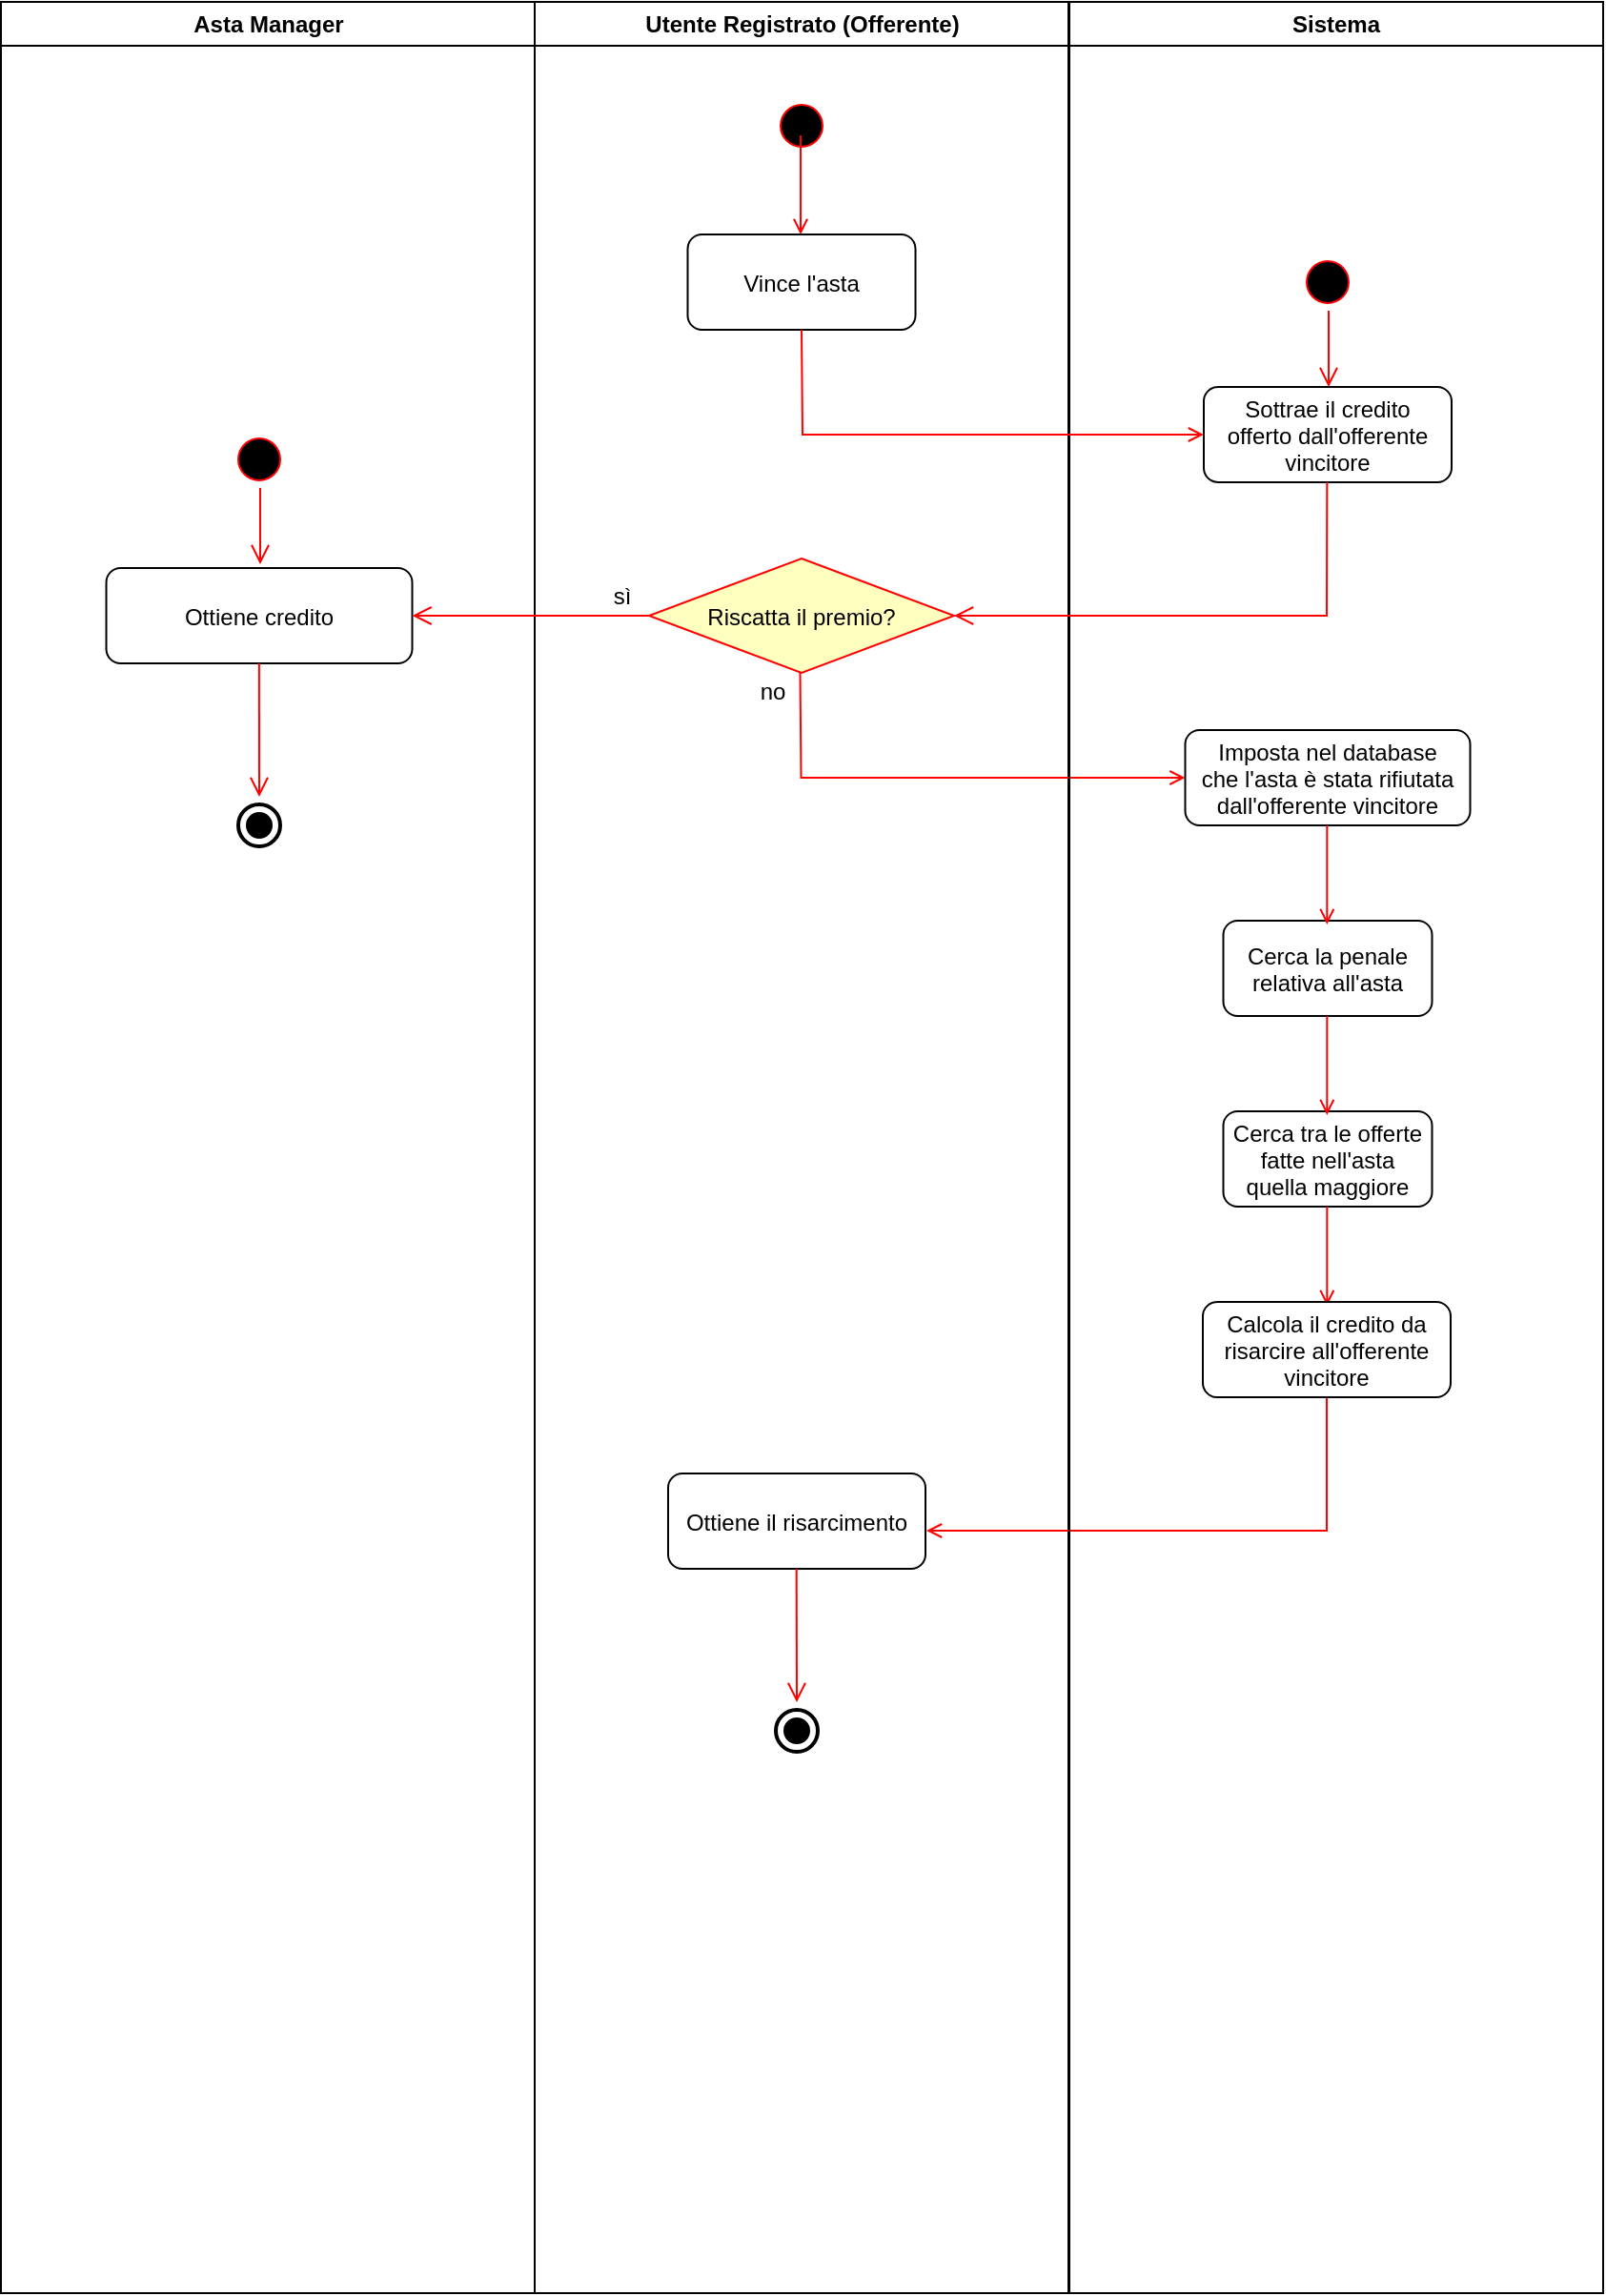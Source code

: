 <mxfile version="12.8.5" type="device"><diagram name="Page-1" id="e7e014a7-5840-1c2e-5031-d8a46d1fe8dd"><mxGraphModel dx="1768" dy="322" grid="1" gridSize="10" guides="1" tooltips="1" connect="1" arrows="1" fold="1" page="1" pageScale="1" pageWidth="1169" pageHeight="826" background="#ffffff" math="0" shadow="0"><root><mxCell id="0"/><mxCell id="1" parent="0"/><mxCell id="2" value="Utente Registrato (Offerente)" style="swimlane;whiteSpace=wrap;startSize=23;fillColor=#FFFFFF;" parent="1" vertex="1"><mxGeometry x="164.5" y="128" width="280" height="1202" as="geometry"/></mxCell><mxCell id="5" value="" style="ellipse;shape=startState;fillColor=#000000;strokeColor=#ff0000;" parent="2" vertex="1"><mxGeometry x="125" y="50" width="30" height="30" as="geometry"/></mxCell><mxCell id="eNjKnxnhM7I3QnOs5YvO-48" value="" style="endArrow=open;strokeColor=#FF0000;endFill=1;rounded=0" edge="1" parent="2"><mxGeometry relative="1" as="geometry"><mxPoint x="139.5" y="70" as="sourcePoint"/><mxPoint x="139.5" y="122" as="targetPoint"/></mxGeometry></mxCell><mxCell id="eNjKnxnhM7I3QnOs5YvO-47" value="Vince l'asta" style="gradientColor=none;rounded=1;" vertex="1" parent="2"><mxGeometry x="80.25" y="122" width="119.5" height="50" as="geometry"/></mxCell><mxCell id="eNjKnxnhM7I3QnOs5YvO-108" value="Ottiene il risarcimento" style="rounded=1;" vertex="1" parent="2"><mxGeometry x="70" y="772" width="135" height="50" as="geometry"/></mxCell><mxCell id="eNjKnxnhM7I3QnOs5YvO-105" value="" style="ellipse;shape=startState;fillColor=#FFFFFF;strokeColor=#000000;strokeWidth=2;" vertex="1" parent="2"><mxGeometry x="122.5" y="892" width="30" height="30" as="geometry"/></mxCell><mxCell id="eNjKnxnhM7I3QnOs5YvO-107" value="" style="ellipse;shape=startState;fillColor=#000000;strokeColor=#000000;strokeWidth=2;" vertex="1" parent="2"><mxGeometry x="127.5" y="897" width="20" height="20" as="geometry"/></mxCell><mxCell id="eNjKnxnhM7I3QnOs5YvO-71" value="Riscatta il premio?" style="rhombus;fillColor=#ffffc0;strokeColor=#ff0000;" vertex="1" parent="2"><mxGeometry x="60" y="292" width="160" height="60" as="geometry"/></mxCell><mxCell id="eNjKnxnhM7I3QnOs5YvO-126" value="sì" style="text;html=1;align=center;verticalAlign=middle;resizable=0;points=[];autosize=1;" vertex="1" parent="2"><mxGeometry x="35.5" y="302" width="20" height="20" as="geometry"/></mxCell><mxCell id="eNjKnxnhM7I3QnOs5YvO-133" value="" style="endArrow=open;strokeColor=#FF0000;endFill=1;rounded=0;exitX=0.5;exitY=1;exitDx=0;exitDy=0;entryX=0;entryY=0.5;entryDx=0;entryDy=0;" edge="1" parent="2" target="eNjKnxnhM7I3QnOs5YvO-135"><mxGeometry relative="1" as="geometry"><mxPoint x="139.25" y="352" as="sourcePoint"/><mxPoint x="335.5" y="407" as="targetPoint"/><Array as="points"><mxPoint x="139.75" y="407"/></Array></mxGeometry></mxCell><mxCell id="eNjKnxnhM7I3QnOs5YvO-134" value="no" style="text;html=1;align=center;verticalAlign=middle;resizable=0;points=[];autosize=1;" vertex="1" parent="2"><mxGeometry x="109.5" y="352" width="30" height="20" as="geometry"/></mxCell><mxCell id="eNjKnxnhM7I3QnOs5YvO-144" value="" style="endArrow=open;strokeColor=#FF0000;endFill=1;rounded=0;exitX=0.5;exitY=1;exitDx=0;exitDy=0;" edge="1" parent="2" source="eNjKnxnhM7I3QnOs5YvO-143"><mxGeometry relative="1" as="geometry"><mxPoint x="185.5" y="757" as="sourcePoint"/><mxPoint x="205.5" y="802" as="targetPoint"/><Array as="points"><mxPoint x="415.5" y="802"/></Array></mxGeometry></mxCell><mxCell id="eNjKnxnhM7I3QnOs5YvO-146" value="" style="edgeStyle=elbowEdgeStyle;elbow=horizontal;align=left;verticalAlign=top;endArrow=open;endSize=8;strokeColor=#FF0000;endFill=1;rounded=0" edge="1" parent="2"><mxGeometry x="-1" relative="1" as="geometry"><mxPoint x="137.33" y="892" as="targetPoint"/><mxPoint x="137.33" y="822" as="sourcePoint"/></mxGeometry></mxCell><mxCell id="3" value="Sistema" style="swimlane;whiteSpace=wrap;startSize=23;" parent="1" vertex="1"><mxGeometry x="445" y="128" width="280" height="1202" as="geometry"/></mxCell><mxCell id="eNjKnxnhM7I3QnOs5YvO-60" value="Sottrae il credito&#10;offerto dall'offerente&#10;vincitore" style="rounded=1;" vertex="1" parent="3"><mxGeometry x="70.5" y="202" width="130" height="50" as="geometry"/></mxCell><mxCell id="eNjKnxnhM7I3QnOs5YvO-121" value="" style="edgeStyle=elbowEdgeStyle;elbow=horizontal;verticalAlign=bottom;endArrow=open;endSize=8;strokeColor=#FF0000;endFill=1;rounded=0" edge="1" source="eNjKnxnhM7I3QnOs5YvO-122" parent="3"><mxGeometry x="-229" y="-144" as="geometry"><mxPoint x="136" y="202" as="targetPoint"/></mxGeometry></mxCell><mxCell id="eNjKnxnhM7I3QnOs5YvO-122" value="" style="ellipse;shape=startState;fillColor=#000000;strokeColor=#ff0000;" vertex="1" parent="3"><mxGeometry x="120.5" y="132" width="30" height="30" as="geometry"/></mxCell><mxCell id="eNjKnxnhM7I3QnOs5YvO-124" value="" style="edgeStyle=elbowEdgeStyle;elbow=horizontal;verticalAlign=bottom;endArrow=open;endSize=8;strokeColor=#FF0000;endFill=1;rounded=0;entryX=1;entryY=0.5;entryDx=0;entryDy=0;" edge="1" parent="3" target="eNjKnxnhM7I3QnOs5YvO-71"><mxGeometry x="-229.34" y="-54" as="geometry"><mxPoint x="135.66" y="292" as="targetPoint"/><mxPoint x="135.16" y="252" as="sourcePoint"/><Array as="points"><mxPoint x="135" y="322"/></Array></mxGeometry></mxCell><mxCell id="eNjKnxnhM7I3QnOs5YvO-135" value="Imposta nel database&#10;che l'asta è stata rifiutata&#10;dall'offerente vincitore" style="rounded=1;" vertex="1" parent="3"><mxGeometry x="60.75" y="382" width="149.5" height="50" as="geometry"/></mxCell><mxCell id="eNjKnxnhM7I3QnOs5YvO-136" value="Cerca la penale &#10;relativa all'asta" style="rounded=1;" vertex="1" parent="3"><mxGeometry x="80.75" y="482" width="109.5" height="50" as="geometry"/></mxCell><mxCell id="eNjKnxnhM7I3QnOs5YvO-137" value="" style="endArrow=open;strokeColor=#FF0000;endFill=1;rounded=0" edge="1" parent="3"><mxGeometry relative="1" as="geometry"><mxPoint x="135.16" y="432" as="sourcePoint"/><mxPoint x="135.16" y="484" as="targetPoint"/></mxGeometry></mxCell><mxCell id="eNjKnxnhM7I3QnOs5YvO-138" value="Cerca tra le offerte&#10;fatte nell'asta &#10;quella maggiore" style="rounded=1;" vertex="1" parent="3"><mxGeometry x="80.75" y="582" width="109.5" height="50" as="geometry"/></mxCell><mxCell id="eNjKnxnhM7I3QnOs5YvO-139" value="" style="endArrow=open;strokeColor=#FF0000;endFill=1;rounded=0" edge="1" parent="3"><mxGeometry relative="1" as="geometry"><mxPoint x="135.16" y="532.0" as="sourcePoint"/><mxPoint x="135.16" y="584" as="targetPoint"/></mxGeometry></mxCell><mxCell id="eNjKnxnhM7I3QnOs5YvO-142" value="" style="endArrow=open;strokeColor=#FF0000;endFill=1;rounded=0" edge="1" parent="3"><mxGeometry relative="1" as="geometry"><mxPoint x="135.16" y="632.0" as="sourcePoint"/><mxPoint x="135.16" y="684" as="targetPoint"/></mxGeometry></mxCell><mxCell id="eNjKnxnhM7I3QnOs5YvO-143" value="Calcola il credito da&#10;risarcire all'offerente&#10;vincitore" style="rounded=1;" vertex="1" parent="3"><mxGeometry x="70" y="682" width="130" height="50" as="geometry"/></mxCell><mxCell id="eNjKnxnhM7I3QnOs5YvO-111" value="Asta Manager" style="swimlane;whiteSpace=wrap" vertex="1" parent="1"><mxGeometry x="-115.5" y="128" width="280" height="1202" as="geometry"/></mxCell><mxCell id="eNjKnxnhM7I3QnOs5YvO-132" value="" style="ellipse;shape=startState;fillColor=#FFFFFF;strokeColor=#000000;strokeWidth=2;" vertex="1" parent="eNjKnxnhM7I3QnOs5YvO-111"><mxGeometry x="120.5" y="417" width="30" height="30" as="geometry"/></mxCell><mxCell id="eNjKnxnhM7I3QnOs5YvO-112" value="Ottiene credito" style="rounded=1;" vertex="1" parent="eNjKnxnhM7I3QnOs5YvO-111"><mxGeometry x="55.25" y="297" width="160.5" height="50" as="geometry"/></mxCell><mxCell id="eNjKnxnhM7I3QnOs5YvO-114" value="" style="edgeStyle=elbowEdgeStyle;elbow=horizontal;align=left;verticalAlign=top;endArrow=open;endSize=8;strokeColor=#FF0000;endFill=1;rounded=0" edge="1" parent="eNjKnxnhM7I3QnOs5YvO-111"><mxGeometry x="-1" relative="1" as="geometry"><mxPoint x="135.43" y="417" as="targetPoint"/><mxPoint x="135.43" y="347" as="sourcePoint"/></mxGeometry></mxCell><mxCell id="eNjKnxnhM7I3QnOs5YvO-116" value="" style="ellipse;shape=startState;fillColor=#000000;strokeColor=#ff0000;" vertex="1" parent="eNjKnxnhM7I3QnOs5YvO-111"><mxGeometry x="120.5" y="225" width="30" height="30" as="geometry"/></mxCell><mxCell id="eNjKnxnhM7I3QnOs5YvO-117" value="" style="edgeStyle=elbowEdgeStyle;elbow=horizontal;verticalAlign=bottom;endArrow=open;endSize=8;strokeColor=#FF0000;endFill=1;rounded=0" edge="1" parent="eNjKnxnhM7I3QnOs5YvO-111" source="eNjKnxnhM7I3QnOs5YvO-116"><mxGeometry x="-344.5" y="77" as="geometry"><mxPoint x="136" y="295" as="targetPoint"/></mxGeometry></mxCell><mxCell id="eNjKnxnhM7I3QnOs5YvO-131" value="" style="ellipse;shape=startState;fillColor=#000000;strokeColor=#000000;strokeWidth=2;" vertex="1" parent="eNjKnxnhM7I3QnOs5YvO-111"><mxGeometry x="125.5" y="422" width="20" height="20" as="geometry"/></mxCell><mxCell id="eNjKnxnhM7I3QnOs5YvO-50" value="" style="endArrow=open;strokeColor=#FF0000;endFill=1;rounded=0;entryX=0;entryY=0.5;entryDx=0;entryDy=0;exitX=0.5;exitY=1;exitDx=0;exitDy=0;" edge="1" parent="1" source="eNjKnxnhM7I3QnOs5YvO-47" target="eNjKnxnhM7I3QnOs5YvO-60"><mxGeometry relative="1" as="geometry"><mxPoint x="284" y="300" as="sourcePoint"/><mxPoint x="284" y="352" as="targetPoint"/><Array as="points"><mxPoint x="305" y="355"/></Array></mxGeometry></mxCell><mxCell id="eNjKnxnhM7I3QnOs5YvO-125" value="" style="edgeStyle=elbowEdgeStyle;elbow=horizontal;verticalAlign=bottom;endArrow=open;endSize=8;strokeColor=#FF0000;endFill=1;rounded=0;exitX=0;exitY=0.5;exitDx=0;exitDy=0;entryX=1;entryY=0.5;entryDx=0;entryDy=0;" edge="1" parent="1" source="eNjKnxnhM7I3QnOs5YvO-71" target="eNjKnxnhM7I3QnOs5YvO-112"><mxGeometry x="-294.5" y="54" as="geometry"><mxPoint x="70.5" y="400" as="targetPoint"/><mxPoint x="70" y="360" as="sourcePoint"/></mxGeometry></mxCell></root></mxGraphModel></diagram></mxfile>